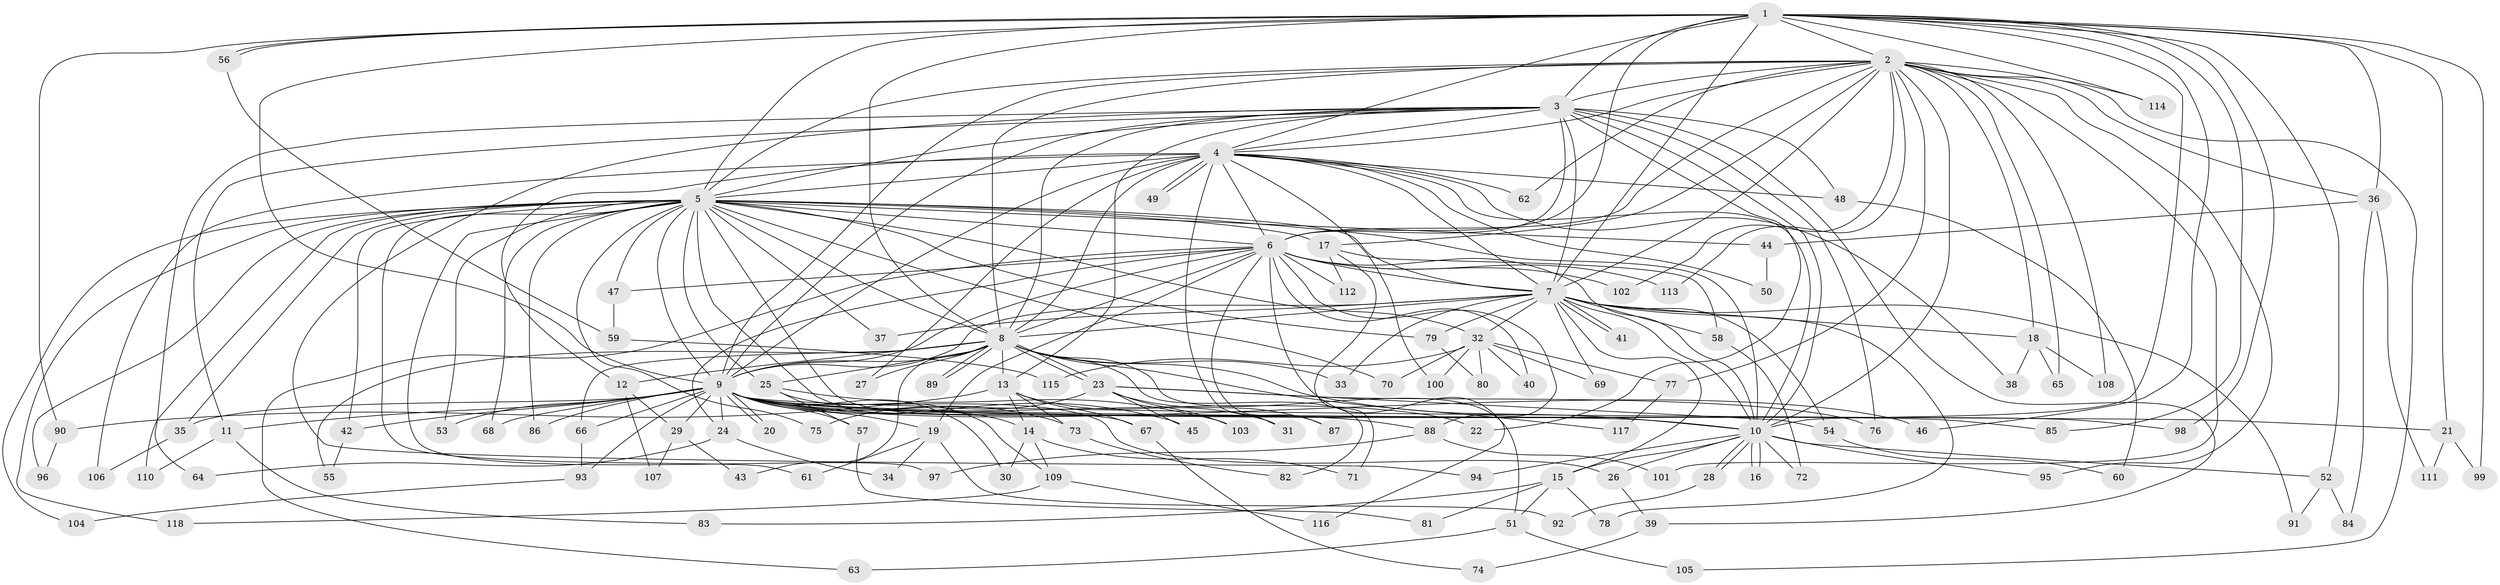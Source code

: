 // coarse degree distribution, {5: 0.08333333333333333, 4: 0.05555555555555555, 1: 0.1388888888888889, 15: 0.08333333333333333, 7: 0.027777777777777776, 6: 0.1388888888888889, 2: 0.08333333333333333, 3: 0.19444444444444445, 14: 0.05555555555555555, 8: 0.027777777777777776, 18: 0.05555555555555555, 19: 0.027777777777777776, 12: 0.027777777777777776}
// Generated by graph-tools (version 1.1) at 2025/36/03/04/25 23:36:35]
// undirected, 118 vertices, 261 edges
graph export_dot {
  node [color=gray90,style=filled];
  1;
  2;
  3;
  4;
  5;
  6;
  7;
  8;
  9;
  10;
  11;
  12;
  13;
  14;
  15;
  16;
  17;
  18;
  19;
  20;
  21;
  22;
  23;
  24;
  25;
  26;
  27;
  28;
  29;
  30;
  31;
  32;
  33;
  34;
  35;
  36;
  37;
  38;
  39;
  40;
  41;
  42;
  43;
  44;
  45;
  46;
  47;
  48;
  49;
  50;
  51;
  52;
  53;
  54;
  55;
  56;
  57;
  58;
  59;
  60;
  61;
  62;
  63;
  64;
  65;
  66;
  67;
  68;
  69;
  70;
  71;
  72;
  73;
  74;
  75;
  76;
  77;
  78;
  79;
  80;
  81;
  82;
  83;
  84;
  85;
  86;
  87;
  88;
  89;
  90;
  91;
  92;
  93;
  94;
  95;
  96;
  97;
  98;
  99;
  100;
  101;
  102;
  103;
  104;
  105;
  106;
  107;
  108;
  109;
  110;
  111;
  112;
  113;
  114;
  115;
  116;
  117;
  118;
  1 -- 2;
  1 -- 3;
  1 -- 4;
  1 -- 5;
  1 -- 6;
  1 -- 7;
  1 -- 8;
  1 -- 9;
  1 -- 10;
  1 -- 21;
  1 -- 36;
  1 -- 46;
  1 -- 52;
  1 -- 56;
  1 -- 56;
  1 -- 85;
  1 -- 90;
  1 -- 98;
  1 -- 99;
  1 -- 114;
  2 -- 3;
  2 -- 4;
  2 -- 5;
  2 -- 6;
  2 -- 7;
  2 -- 8;
  2 -- 9;
  2 -- 10;
  2 -- 17;
  2 -- 18;
  2 -- 36;
  2 -- 62;
  2 -- 65;
  2 -- 77;
  2 -- 95;
  2 -- 101;
  2 -- 102;
  2 -- 105;
  2 -- 108;
  2 -- 113;
  2 -- 114;
  3 -- 4;
  3 -- 5;
  3 -- 6;
  3 -- 7;
  3 -- 8;
  3 -- 9;
  3 -- 10;
  3 -- 11;
  3 -- 13;
  3 -- 22;
  3 -- 39;
  3 -- 48;
  3 -- 64;
  3 -- 76;
  3 -- 94;
  4 -- 5;
  4 -- 6;
  4 -- 7;
  4 -- 8;
  4 -- 9;
  4 -- 10;
  4 -- 12;
  4 -- 27;
  4 -- 31;
  4 -- 38;
  4 -- 48;
  4 -- 49;
  4 -- 49;
  4 -- 50;
  4 -- 62;
  4 -- 100;
  4 -- 106;
  5 -- 6;
  5 -- 7;
  5 -- 8;
  5 -- 9;
  5 -- 10;
  5 -- 14;
  5 -- 17;
  5 -- 25;
  5 -- 32;
  5 -- 35;
  5 -- 37;
  5 -- 42;
  5 -- 44;
  5 -- 47;
  5 -- 53;
  5 -- 61;
  5 -- 67;
  5 -- 68;
  5 -- 70;
  5 -- 75;
  5 -- 79;
  5 -- 86;
  5 -- 96;
  5 -- 97;
  5 -- 104;
  5 -- 110;
  5 -- 118;
  6 -- 7;
  6 -- 8;
  6 -- 9;
  6 -- 10;
  6 -- 19;
  6 -- 24;
  6 -- 40;
  6 -- 47;
  6 -- 63;
  6 -- 87;
  6 -- 88;
  6 -- 102;
  6 -- 112;
  6 -- 113;
  6 -- 116;
  7 -- 8;
  7 -- 9;
  7 -- 10;
  7 -- 15;
  7 -- 18;
  7 -- 32;
  7 -- 33;
  7 -- 37;
  7 -- 41;
  7 -- 41;
  7 -- 54;
  7 -- 58;
  7 -- 69;
  7 -- 78;
  7 -- 79;
  7 -- 91;
  8 -- 9;
  8 -- 10;
  8 -- 12;
  8 -- 13;
  8 -- 23;
  8 -- 23;
  8 -- 25;
  8 -- 27;
  8 -- 33;
  8 -- 43;
  8 -- 51;
  8 -- 55;
  8 -- 66;
  8 -- 82;
  8 -- 89;
  8 -- 89;
  8 -- 117;
  9 -- 10;
  9 -- 11;
  9 -- 19;
  9 -- 20;
  9 -- 20;
  9 -- 21;
  9 -- 22;
  9 -- 24;
  9 -- 26;
  9 -- 29;
  9 -- 30;
  9 -- 35;
  9 -- 42;
  9 -- 45;
  9 -- 46;
  9 -- 53;
  9 -- 57;
  9 -- 66;
  9 -- 68;
  9 -- 73;
  9 -- 85;
  9 -- 86;
  9 -- 88;
  9 -- 93;
  9 -- 98;
  10 -- 15;
  10 -- 16;
  10 -- 16;
  10 -- 26;
  10 -- 28;
  10 -- 28;
  10 -- 52;
  10 -- 72;
  10 -- 94;
  10 -- 95;
  11 -- 83;
  11 -- 110;
  12 -- 29;
  12 -- 107;
  13 -- 14;
  13 -- 31;
  13 -- 67;
  13 -- 73;
  13 -- 90;
  14 -- 30;
  14 -- 71;
  14 -- 109;
  15 -- 51;
  15 -- 78;
  15 -- 81;
  15 -- 83;
  17 -- 58;
  17 -- 71;
  17 -- 112;
  18 -- 38;
  18 -- 65;
  18 -- 108;
  19 -- 34;
  19 -- 61;
  19 -- 92;
  21 -- 99;
  21 -- 111;
  23 -- 45;
  23 -- 54;
  23 -- 75;
  23 -- 76;
  23 -- 87;
  23 -- 103;
  24 -- 34;
  24 -- 64;
  25 -- 57;
  25 -- 103;
  25 -- 109;
  26 -- 39;
  28 -- 92;
  29 -- 43;
  29 -- 107;
  32 -- 40;
  32 -- 69;
  32 -- 70;
  32 -- 77;
  32 -- 80;
  32 -- 100;
  32 -- 115;
  35 -- 106;
  36 -- 44;
  36 -- 84;
  36 -- 111;
  39 -- 74;
  42 -- 55;
  44 -- 50;
  47 -- 59;
  48 -- 60;
  51 -- 63;
  51 -- 105;
  52 -- 84;
  52 -- 91;
  54 -- 60;
  56 -- 59;
  57 -- 81;
  58 -- 72;
  59 -- 115;
  66 -- 93;
  67 -- 74;
  73 -- 82;
  77 -- 117;
  79 -- 80;
  88 -- 97;
  88 -- 101;
  90 -- 96;
  93 -- 104;
  109 -- 116;
  109 -- 118;
}
